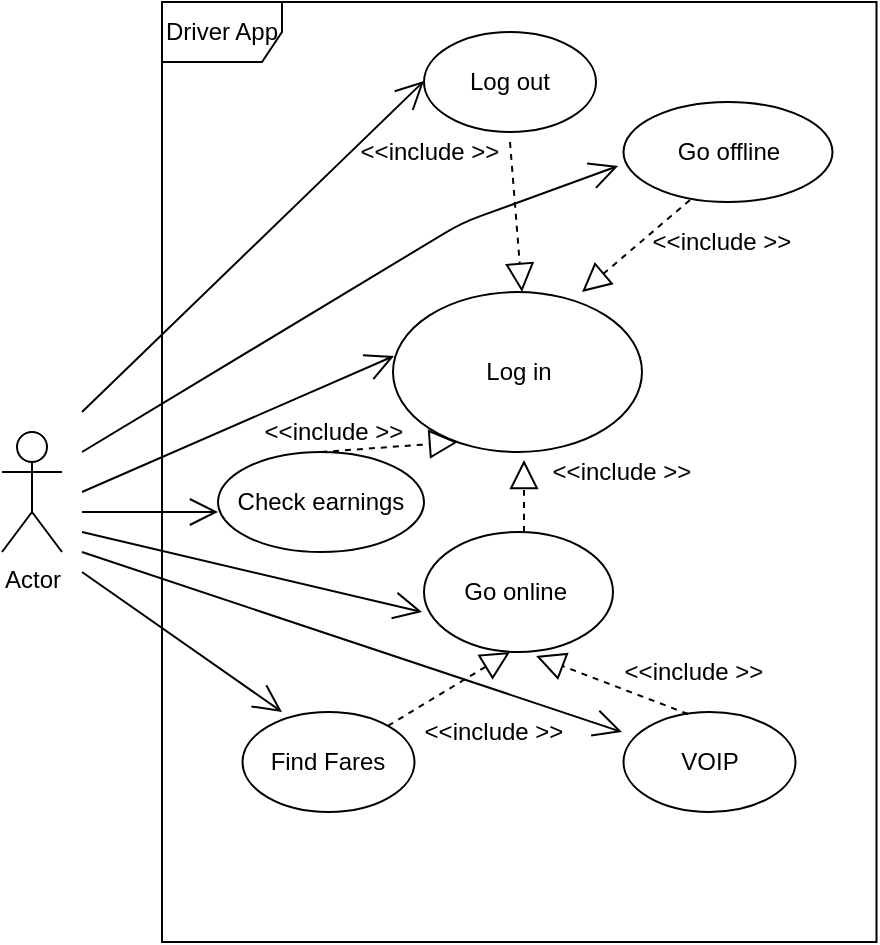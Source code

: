 <mxfile version="13.10.0" type="github">
  <diagram id="5lBaPficLtGqhnVqjghS" name="Page-1">
    <mxGraphModel dx="796" dy="433" grid="1" gridSize="10" guides="1" tooltips="1" connect="1" arrows="1" fold="1" page="1" pageScale="1" pageWidth="827" pageHeight="1169" math="0" shadow="0">
      <root>
        <mxCell id="0" />
        <mxCell id="1" parent="0" />
        <mxCell id="IZMdmCpZSkfw9-XPt6m4-1" value="Actor" style="shape=umlActor;verticalLabelPosition=bottom;verticalAlign=top;html=1;" vertex="1" parent="1">
          <mxGeometry x="160" y="240" width="30" height="60" as="geometry" />
        </mxCell>
        <mxCell id="IZMdmCpZSkfw9-XPt6m4-2" value="Driver App" style="shape=umlFrame;whiteSpace=wrap;html=1;" vertex="1" parent="1">
          <mxGeometry x="240" y="25" width="357.25" height="470" as="geometry" />
        </mxCell>
        <mxCell id="IZMdmCpZSkfw9-XPt6m4-4" value="Log in" style="ellipse;whiteSpace=wrap;html=1;" vertex="1" parent="1">
          <mxGeometry x="355.5" y="170" width="124.5" height="80" as="geometry" />
        </mxCell>
        <mxCell id="IZMdmCpZSkfw9-XPt6m4-51" style="edgeStyle=orthogonalEdgeStyle;rounded=0;orthogonalLoop=1;jettySize=auto;html=1;exitX=0;exitY=0.5;exitDx=0;exitDy=0;" edge="1" parent="1" source="IZMdmCpZSkfw9-XPt6m4-5">
          <mxGeometry relative="1" as="geometry">
            <mxPoint x="371" y="65" as="targetPoint" />
          </mxGeometry>
        </mxCell>
        <mxCell id="IZMdmCpZSkfw9-XPt6m4-5" value="Log out" style="ellipse;whiteSpace=wrap;html=1;" vertex="1" parent="1">
          <mxGeometry x="371" y="40" width="86" height="50" as="geometry" />
        </mxCell>
        <mxCell id="IZMdmCpZSkfw9-XPt6m4-7" value="Check earnings" style="ellipse;whiteSpace=wrap;html=1;" vertex="1" parent="1">
          <mxGeometry x="268" y="250" width="103" height="50" as="geometry" />
        </mxCell>
        <mxCell id="IZMdmCpZSkfw9-XPt6m4-8" value="Find Fares" style="ellipse;whiteSpace=wrap;html=1;" vertex="1" parent="1">
          <mxGeometry x="280.25" y="380" width="86" height="50" as="geometry" />
        </mxCell>
        <mxCell id="IZMdmCpZSkfw9-XPt6m4-11" value="VOIP" style="ellipse;whiteSpace=wrap;html=1;" vertex="1" parent="1">
          <mxGeometry x="470.75" y="380" width="86" height="50" as="geometry" />
        </mxCell>
        <mxCell id="IZMdmCpZSkfw9-XPt6m4-13" value="&amp;lt;&amp;lt;include &amp;gt;&amp;gt;" style="text;html=1;strokeColor=none;fillColor=none;align=center;verticalAlign=middle;whiteSpace=wrap;rounded=0;" vertex="1" parent="1">
          <mxGeometry x="480" y="135" width="80" height="20" as="geometry" />
        </mxCell>
        <mxCell id="IZMdmCpZSkfw9-XPt6m4-14" value="Go online&amp;nbsp;" style="ellipse;whiteSpace=wrap;html=1;" vertex="1" parent="1">
          <mxGeometry x="371" y="290" width="94.5" height="60" as="geometry" />
        </mxCell>
        <mxCell id="IZMdmCpZSkfw9-XPt6m4-15" value="Go offline" style="ellipse;whiteSpace=wrap;html=1;" vertex="1" parent="1">
          <mxGeometry x="470.75" y="75" width="104.5" height="50" as="geometry" />
        </mxCell>
        <mxCell id="IZMdmCpZSkfw9-XPt6m4-21" value="&amp;lt;&amp;lt;include &amp;gt;&amp;gt;" style="text;html=1;strokeColor=none;fillColor=none;align=center;verticalAlign=middle;whiteSpace=wrap;rounded=0;" vertex="1" parent="1">
          <mxGeometry x="334" y="90" width="80" height="20" as="geometry" />
        </mxCell>
        <mxCell id="IZMdmCpZSkfw9-XPt6m4-23" value="&amp;lt;&amp;lt;include &amp;gt;&amp;gt;" style="text;html=1;strokeColor=none;fillColor=none;align=center;verticalAlign=middle;whiteSpace=wrap;rounded=0;" vertex="1" parent="1">
          <mxGeometry x="430" y="250" width="80" height="20" as="geometry" />
        </mxCell>
        <mxCell id="IZMdmCpZSkfw9-XPt6m4-28" value="" style="endArrow=block;dashed=1;endFill=0;endSize=12;html=1;" edge="1" parent="1">
          <mxGeometry width="160" relative="1" as="geometry">
            <mxPoint x="421" y="290" as="sourcePoint" />
            <mxPoint x="421" y="254" as="targetPoint" />
            <Array as="points">
              <mxPoint x="421" y="274" />
            </Array>
          </mxGeometry>
        </mxCell>
        <mxCell id="IZMdmCpZSkfw9-XPt6m4-30" value="" style="endArrow=block;dashed=1;endFill=0;endSize=12;html=1;" edge="1" parent="1" source="IZMdmCpZSkfw9-XPt6m4-8">
          <mxGeometry width="160" relative="1" as="geometry">
            <mxPoint x="400" y="400" as="sourcePoint" />
            <mxPoint x="414" y="350" as="targetPoint" />
          </mxGeometry>
        </mxCell>
        <mxCell id="IZMdmCpZSkfw9-XPt6m4-32" value="" style="endArrow=block;dashed=1;endFill=0;endSize=12;html=1;exitX=0.375;exitY=0.02;exitDx=0;exitDy=0;exitPerimeter=0;entryX=0.593;entryY=1.033;entryDx=0;entryDy=0;entryPerimeter=0;" edge="1" parent="1" source="IZMdmCpZSkfw9-XPt6m4-11" target="IZMdmCpZSkfw9-XPt6m4-14">
          <mxGeometry width="160" relative="1" as="geometry">
            <mxPoint x="362.889" y="396.887" as="sourcePoint" />
            <mxPoint x="424" y="360" as="targetPoint" />
          </mxGeometry>
        </mxCell>
        <mxCell id="IZMdmCpZSkfw9-XPt6m4-33" value="&amp;lt;&amp;lt;include &amp;gt;&amp;gt;" style="text;html=1;strokeColor=none;fillColor=none;align=center;verticalAlign=middle;whiteSpace=wrap;rounded=0;" vertex="1" parent="1">
          <mxGeometry x="366.25" y="380" width="80" height="20" as="geometry" />
        </mxCell>
        <mxCell id="IZMdmCpZSkfw9-XPt6m4-34" value="&amp;lt;&amp;lt;include &amp;gt;&amp;gt;" style="text;html=1;strokeColor=none;fillColor=none;align=center;verticalAlign=middle;whiteSpace=wrap;rounded=0;" vertex="1" parent="1">
          <mxGeometry x="465.5" y="350" width="80" height="20" as="geometry" />
        </mxCell>
        <mxCell id="IZMdmCpZSkfw9-XPt6m4-36" value="" style="endArrow=block;dashed=1;endFill=0;endSize=12;html=1;exitX=1;exitY=0.25;exitDx=0;exitDy=0;" edge="1" parent="1" source="IZMdmCpZSkfw9-XPt6m4-21">
          <mxGeometry width="160" relative="1" as="geometry">
            <mxPoint x="310" y="200" as="sourcePoint" />
            <mxPoint x="420" y="170" as="targetPoint" />
          </mxGeometry>
        </mxCell>
        <mxCell id="IZMdmCpZSkfw9-XPt6m4-39" value="" style="endArrow=block;dashed=1;endFill=0;endSize=12;html=1;entryX=0.261;entryY=0.938;entryDx=0;entryDy=0;entryPerimeter=0;exitX=0.5;exitY=0;exitDx=0;exitDy=0;" edge="1" parent="1" source="IZMdmCpZSkfw9-XPt6m4-7" target="IZMdmCpZSkfw9-XPt6m4-4">
          <mxGeometry width="160" relative="1" as="geometry">
            <mxPoint x="310" y="310" as="sourcePoint" />
            <mxPoint x="470" y="310" as="targetPoint" />
          </mxGeometry>
        </mxCell>
        <mxCell id="IZMdmCpZSkfw9-XPt6m4-40" value="&amp;lt;&amp;lt;include &amp;gt;&amp;gt;" style="text;html=1;strokeColor=none;fillColor=none;align=center;verticalAlign=middle;whiteSpace=wrap;rounded=0;" vertex="1" parent="1">
          <mxGeometry x="286.25" y="230" width="80" height="20" as="geometry" />
        </mxCell>
        <mxCell id="IZMdmCpZSkfw9-XPt6m4-45" value="" style="endArrow=block;dashed=1;endFill=0;endSize=12;html=1;exitX=0.318;exitY=0.98;exitDx=0;exitDy=0;exitPerimeter=0;" edge="1" parent="1" source="IZMdmCpZSkfw9-XPt6m4-15">
          <mxGeometry width="160" relative="1" as="geometry">
            <mxPoint x="424" y="105" as="sourcePoint" />
            <mxPoint x="450" y="170" as="targetPoint" />
          </mxGeometry>
        </mxCell>
        <mxCell id="IZMdmCpZSkfw9-XPt6m4-46" value="" style="endArrow=open;endFill=1;endSize=12;html=1;" edge="1" parent="1">
          <mxGeometry width="160" relative="1" as="geometry">
            <mxPoint x="200" y="230" as="sourcePoint" />
            <mxPoint x="371" y="64.5" as="targetPoint" />
          </mxGeometry>
        </mxCell>
        <mxCell id="IZMdmCpZSkfw9-XPt6m4-47" value="" style="endArrow=open;endFill=1;endSize=12;html=1;entryX=-0.026;entryY=0.64;entryDx=0;entryDy=0;entryPerimeter=0;" edge="1" parent="1" target="IZMdmCpZSkfw9-XPt6m4-15">
          <mxGeometry width="160" relative="1" as="geometry">
            <mxPoint x="200" y="250" as="sourcePoint" />
            <mxPoint x="470.75" y="135" as="targetPoint" />
            <Array as="points">
              <mxPoint x="389.75" y="135.5" />
            </Array>
          </mxGeometry>
        </mxCell>
        <mxCell id="IZMdmCpZSkfw9-XPt6m4-52" value="" style="endArrow=open;endFill=1;endSize=12;html=1;entryX=0.004;entryY=0.4;entryDx=0;entryDy=0;entryPerimeter=0;" edge="1" parent="1" target="IZMdmCpZSkfw9-XPt6m4-4">
          <mxGeometry width="160" relative="1" as="geometry">
            <mxPoint x="200" y="270" as="sourcePoint" />
            <mxPoint x="366.25" y="270" as="targetPoint" />
          </mxGeometry>
        </mxCell>
        <mxCell id="IZMdmCpZSkfw9-XPt6m4-53" value="" style="endArrow=open;endFill=1;endSize=12;html=1;" edge="1" parent="1">
          <mxGeometry width="160" relative="1" as="geometry">
            <mxPoint x="200" y="280" as="sourcePoint" />
            <mxPoint x="268" y="280" as="targetPoint" />
          </mxGeometry>
        </mxCell>
        <mxCell id="IZMdmCpZSkfw9-XPt6m4-54" value="" style="endArrow=open;endFill=1;endSize=12;html=1;" edge="1" parent="1">
          <mxGeometry width="160" relative="1" as="geometry">
            <mxPoint x="200" y="290" as="sourcePoint" />
            <mxPoint x="370" y="330" as="targetPoint" />
          </mxGeometry>
        </mxCell>
        <mxCell id="IZMdmCpZSkfw9-XPt6m4-55" value="" style="endArrow=open;endFill=1;endSize=12;html=1;" edge="1" parent="1">
          <mxGeometry width="160" relative="1" as="geometry">
            <mxPoint x="200" y="300" as="sourcePoint" />
            <mxPoint x="470" y="390" as="targetPoint" />
          </mxGeometry>
        </mxCell>
        <mxCell id="IZMdmCpZSkfw9-XPt6m4-56" value="" style="endArrow=open;endFill=1;endSize=12;html=1;" edge="1" parent="1">
          <mxGeometry width="160" relative="1" as="geometry">
            <mxPoint x="200" y="310" as="sourcePoint" />
            <mxPoint x="300" y="380" as="targetPoint" />
          </mxGeometry>
        </mxCell>
      </root>
    </mxGraphModel>
  </diagram>
</mxfile>
